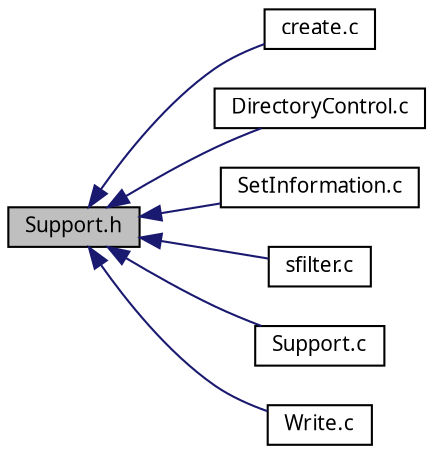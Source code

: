 digraph G
{
  edge [fontname="FreeSans.ttf",fontsize=10,labelfontname="FreeSans.ttf",labelfontsize=10];
  node [fontname="FreeSans.ttf",fontsize=10,shape=record];
  rankdir=LR;
  Node1 [label="Support.h",height=0.2,width=0.4,color="black", fillcolor="grey75", style="filled" fontcolor="black"];
  Node1 -> Node2 [dir=back,color="midnightblue",fontsize=10,style="solid"];
  Node2 [label="create.c",height=0.2,width=0.4,color="black", fillcolor="white", style="filled",URL="$create_8c.html"];
  Node1 -> Node3 [dir=back,color="midnightblue",fontsize=10,style="solid"];
  Node3 [label="DirectoryControl.c",height=0.2,width=0.4,color="black", fillcolor="white", style="filled",URL="$_directory_control_8c.html"];
  Node1 -> Node4 [dir=back,color="midnightblue",fontsize=10,style="solid"];
  Node4 [label="SetInformation.c",height=0.2,width=0.4,color="black", fillcolor="white", style="filled",URL="$_set_information_8c.html"];
  Node1 -> Node5 [dir=back,color="midnightblue",fontsize=10,style="solid"];
  Node5 [label="sfilter.c",height=0.2,width=0.4,color="black", fillcolor="white", style="filled",URL="$sfilter_8c.html"];
  Node1 -> Node6 [dir=back,color="midnightblue",fontsize=10,style="solid"];
  Node6 [label="Support.c",height=0.2,width=0.4,color="black", fillcolor="white", style="filled",URL="$_support_8c.html"];
  Node1 -> Node7 [dir=back,color="midnightblue",fontsize=10,style="solid"];
  Node7 [label="Write.c",height=0.2,width=0.4,color="black", fillcolor="white", style="filled",URL="$_write_8c.html"];
}
